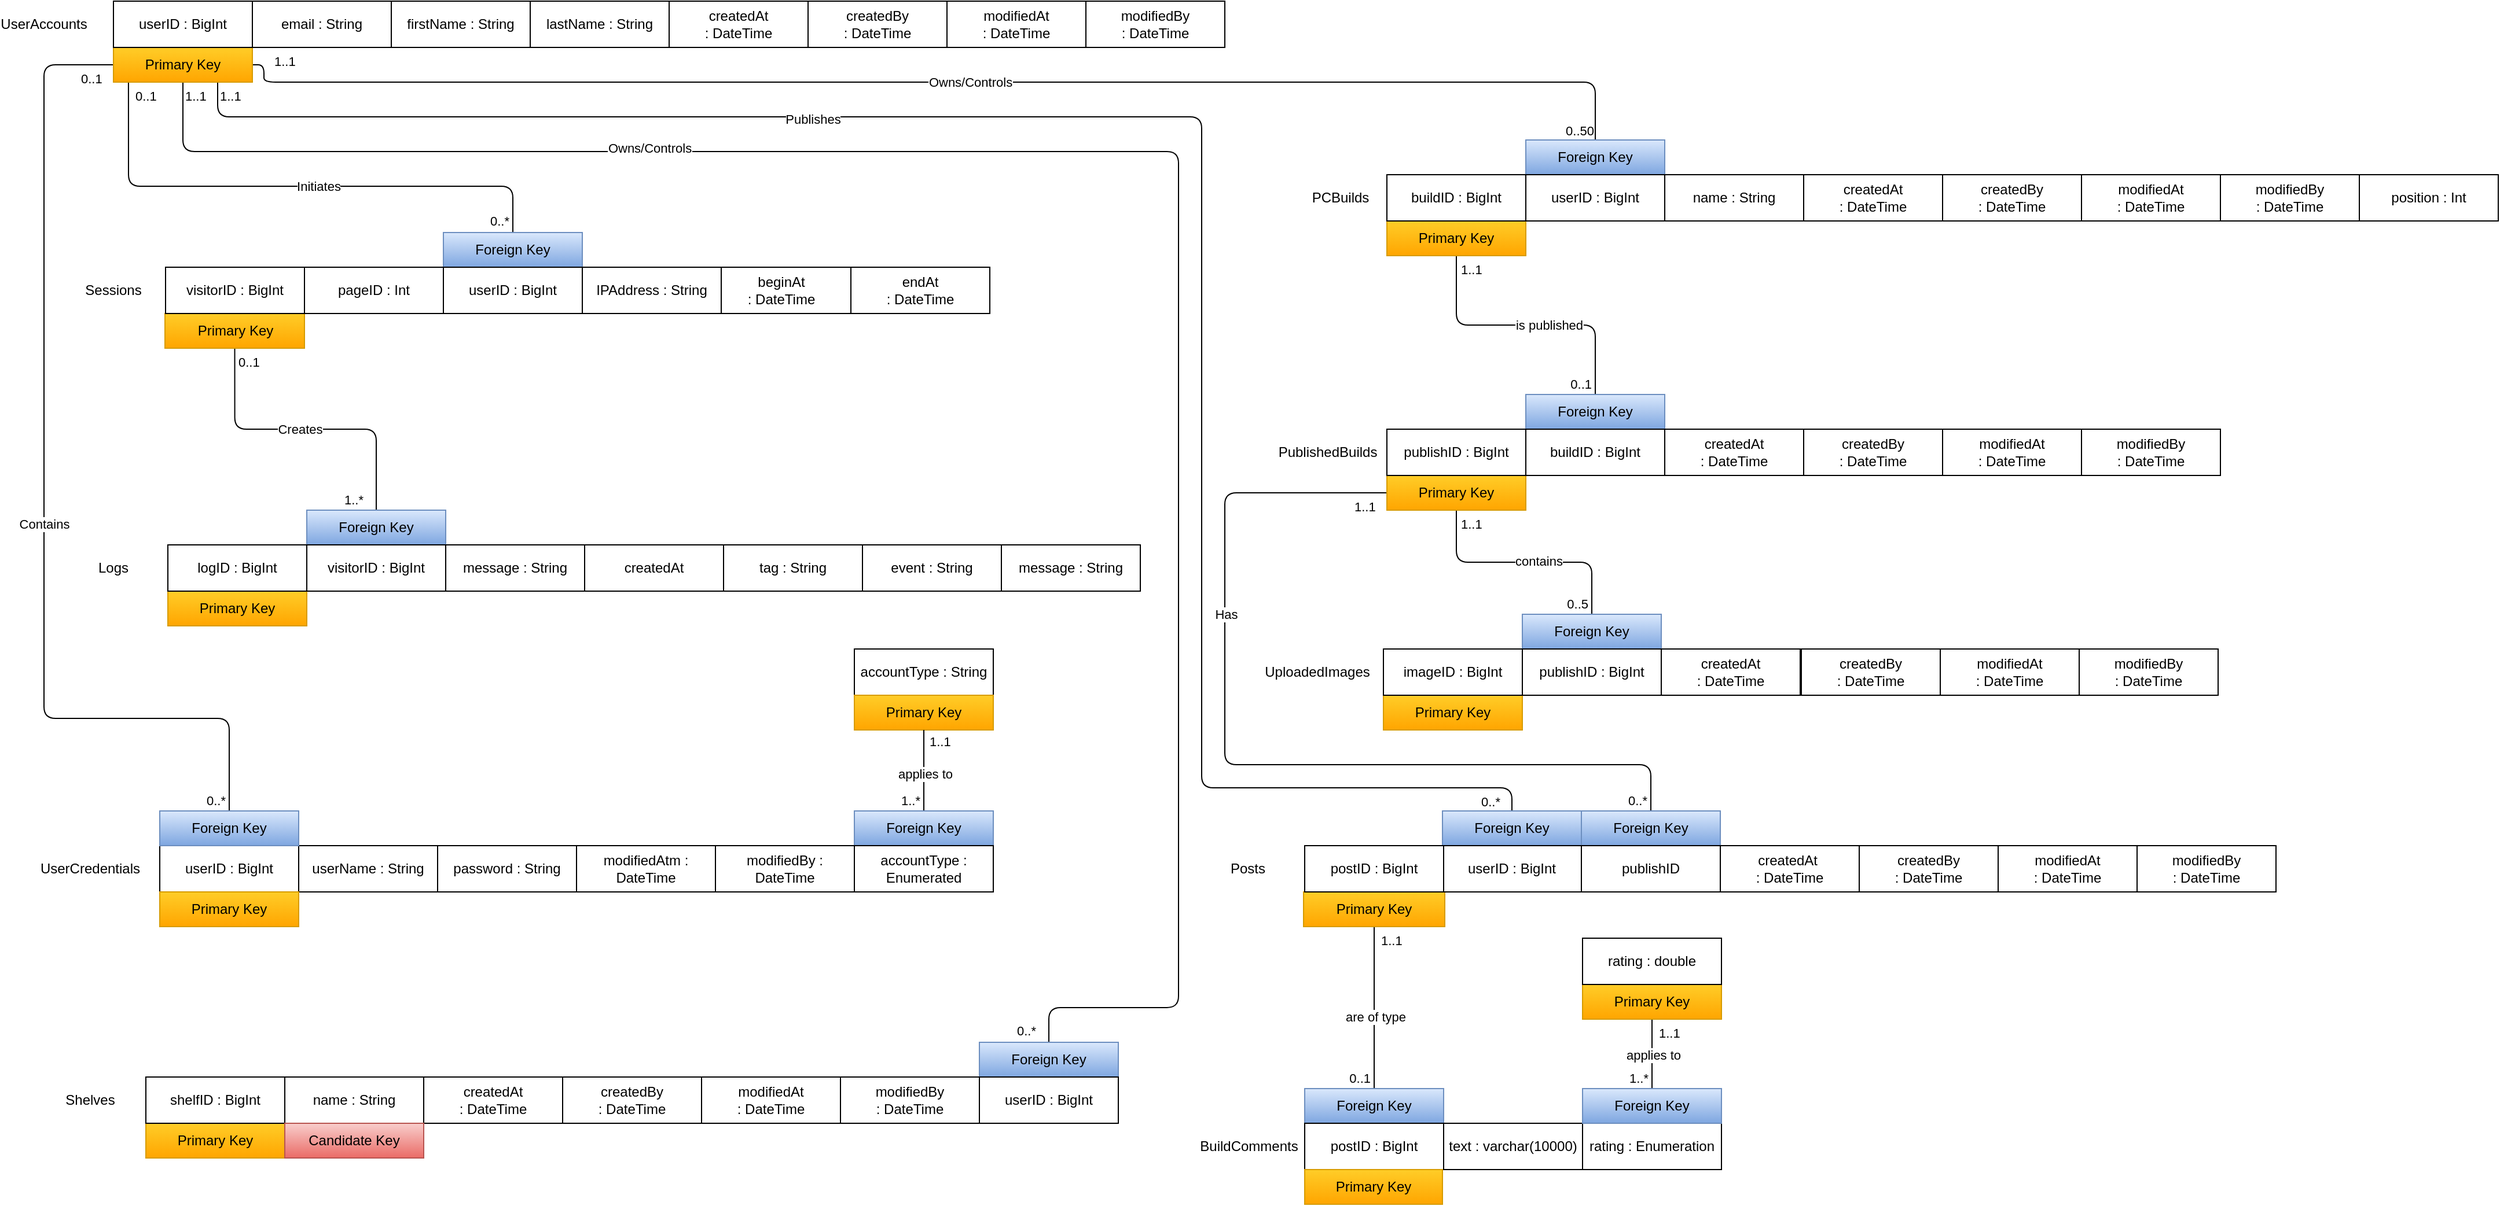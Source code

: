 <mxfile version="13.9.9" type="device"><diagram id="tQbcAPSFG8Sa70v7Fd_i" name="Page-1"><mxGraphModel dx="1426" dy="-120" grid="1" gridSize="10" guides="1" tooltips="1" connect="1" arrows="1" fold="1" page="1" pageScale="1" pageWidth="850" pageHeight="1100" math="0" shadow="0"><root><mxCell id="0"/><mxCell id="1" parent="0"/><mxCell id="lXQ4MzpyIw330JL6luUl-52" value="" style="endArrow=none;html=1;edgeStyle=orthogonalEdgeStyle;exitX=0.108;exitY=1;exitDx=0;exitDy=0;entryX=0.5;entryY=0;entryDx=0;entryDy=0;exitPerimeter=0;" parent="1" source="lXQ4MzpyIw330JL6luUl-28" target="lXQ4MzpyIw330JL6luUl-37" edge="1"><mxGeometry relative="1" as="geometry"><mxPoint x="613" y="1290" as="sourcePoint"/><mxPoint x="773" y="1290" as="targetPoint"/><Array as="points"><mxPoint x="133" y="1260"/><mxPoint x="465" y="1260"/></Array></mxGeometry></mxCell><mxCell id="lXQ4MzpyIw330JL6luUl-53" value="0..1" style="edgeLabel;resizable=0;html=1;align=left;verticalAlign=bottom;" parent="lXQ4MzpyIw330JL6luUl-52" connectable="0" vertex="1"><mxGeometry x="-1" relative="1" as="geometry"><mxPoint x="4.04" y="20" as="offset"/></mxGeometry></mxCell><mxCell id="lXQ4MzpyIw330JL6luUl-54" value="0..*" style="edgeLabel;resizable=0;html=1;align=right;verticalAlign=bottom;" parent="lXQ4MzpyIw330JL6luUl-52" connectable="0" vertex="1"><mxGeometry x="1" relative="1" as="geometry"><mxPoint x="-3" y="-1" as="offset"/></mxGeometry></mxCell><mxCell id="lXQ4MzpyIw330JL6luUl-55" value="Initiates" style="edgeLabel;html=1;align=center;verticalAlign=middle;resizable=0;points=[];" parent="lXQ4MzpyIw330JL6luUl-52" vertex="1" connectable="0"><mxGeometry x="0.242" y="-4" relative="1" as="geometry"><mxPoint x="-33" y="-4" as="offset"/></mxGeometry></mxCell><mxCell id="lXQ4MzpyIw330JL6luUl-56" value="" style="endArrow=none;html=1;edgeStyle=orthogonalEdgeStyle;exitX=0.5;exitY=1;exitDx=0;exitDy=0;entryX=0.5;entryY=0;entryDx=0;entryDy=0;" parent="1" source="lXQ4MzpyIw330JL6luUl-27" target="lXQ4MzpyIw330JL6luUl-35" edge="1"><mxGeometry relative="1" as="geometry"><mxPoint x="293" y="1430" as="sourcePoint"/><mxPoint x="353" y="1590" as="targetPoint"/></mxGeometry></mxCell><mxCell id="lXQ4MzpyIw330JL6luUl-57" value="0..1" style="edgeLabel;resizable=0;html=1;align=left;verticalAlign=bottom;" parent="lXQ4MzpyIw330JL6luUl-56" connectable="0" vertex="1"><mxGeometry x="-1" relative="1" as="geometry"><mxPoint x="1.5" y="20" as="offset"/></mxGeometry></mxCell><mxCell id="lXQ4MzpyIw330JL6luUl-58" value="1..*" style="edgeLabel;resizable=0;html=1;align=right;verticalAlign=bottom;" parent="lXQ4MzpyIw330JL6luUl-56" connectable="0" vertex="1"><mxGeometry x="1" relative="1" as="geometry"><mxPoint x="-10.24" as="offset"/></mxGeometry></mxCell><mxCell id="lXQ4MzpyIw330JL6luUl-59" value="Creates" style="edgeLabel;html=1;align=center;verticalAlign=middle;resizable=0;points=[];" parent="lXQ4MzpyIw330JL6luUl-56" vertex="1" connectable="0"><mxGeometry x="0.111" y="5" relative="1" as="geometry"><mxPoint x="-19.14" y="5" as="offset"/></mxGeometry></mxCell><mxCell id="lXQ4MzpyIw330JL6luUl-72" value="" style="endArrow=none;html=1;edgeStyle=orthogonalEdgeStyle;exitX=1;exitY=0.5;exitDx=0;exitDy=0;entryX=0.5;entryY=0;entryDx=0;entryDy=0;" parent="1" source="lXQ4MzpyIw330JL6luUl-28" target="lXQ4MzpyIw330JL6luUl-34" edge="1"><mxGeometry relative="1" as="geometry"><mxPoint x="743" y="1210" as="sourcePoint"/><mxPoint x="903" y="1210" as="targetPoint"/><Array as="points"><mxPoint x="250" y="1155"/><mxPoint x="250" y="1170"/><mxPoint x="1400" y="1170"/></Array></mxGeometry></mxCell><mxCell id="lXQ4MzpyIw330JL6luUl-73" value="1..1" style="edgeLabel;resizable=0;html=1;align=left;verticalAlign=bottom;" parent="lXQ4MzpyIw330JL6luUl-72" connectable="0" vertex="1"><mxGeometry x="-1" relative="1" as="geometry"><mxPoint x="17" y="5" as="offset"/></mxGeometry></mxCell><mxCell id="lXQ4MzpyIw330JL6luUl-74" value="0..50" style="edgeLabel;resizable=0;html=1;align=right;verticalAlign=bottom;" parent="lXQ4MzpyIw330JL6luUl-72" connectable="0" vertex="1"><mxGeometry x="1" relative="1" as="geometry"><mxPoint x="-1" as="offset"/></mxGeometry></mxCell><mxCell id="lXQ4MzpyIw330JL6luUl-82" value="Owns/Controls" style="edgeLabel;html=1;align=center;verticalAlign=middle;resizable=0;points=[];" parent="lXQ4MzpyIw330JL6luUl-72" vertex="1" connectable="0"><mxGeometry x="-0.095" relative="1" as="geometry"><mxPoint x="80" as="offset"/></mxGeometry></mxCell><mxCell id="lXQ4MzpyIw330JL6luUl-75" value="" style="endArrow=none;html=1;edgeStyle=orthogonalEdgeStyle;exitX=0.5;exitY=1;exitDx=0;exitDy=0;entryX=0.5;entryY=0;entryDx=0;entryDy=0;" parent="1" source="lXQ4MzpyIw330JL6luUl-28" target="lXQ4MzpyIw330JL6luUl-33" edge="1"><mxGeometry relative="1" as="geometry"><mxPoint x="743" y="1210" as="sourcePoint"/><mxPoint x="813" y="1670" as="targetPoint"/><Array as="points"><mxPoint x="180" y="1230"/><mxPoint x="1040" y="1230"/><mxPoint x="1040" y="1970"/><mxPoint x="928" y="1970"/></Array></mxGeometry></mxCell><mxCell id="lXQ4MzpyIw330JL6luUl-76" value="1..1" style="edgeLabel;resizable=0;html=1;align=left;verticalAlign=bottom;" parent="lXQ4MzpyIw330JL6luUl-75" connectable="0" vertex="1"><mxGeometry x="-1" relative="1" as="geometry"><mxPoint y="20" as="offset"/></mxGeometry></mxCell><mxCell id="lXQ4MzpyIw330JL6luUl-77" value="0..*" style="edgeLabel;resizable=0;html=1;align=right;verticalAlign=bottom;container=0;" parent="lXQ4MzpyIw330JL6luUl-75" connectable="0" vertex="1"><mxGeometry x="1" relative="1" as="geometry"><mxPoint x="-10.29" y="-2" as="offset"/></mxGeometry></mxCell><mxCell id="lXQ4MzpyIw330JL6luUl-83" value="Owns/Controls" style="edgeLabel;html=1;align=center;verticalAlign=middle;resizable=0;points=[];" parent="lXQ4MzpyIw330JL6luUl-75" vertex="1" connectable="0"><mxGeometry x="-0.486" y="3" relative="1" as="geometry"><mxPoint as="offset"/></mxGeometry></mxCell><mxCell id="lXQ4MzpyIw330JL6luUl-78" value="" style="endArrow=none;html=1;edgeStyle=orthogonalEdgeStyle;exitX=0.75;exitY=1;exitDx=0;exitDy=0;entryX=0.5;entryY=0;entryDx=0;entryDy=0;" parent="1" source="lXQ4MzpyIw330JL6luUl-28" target="lXQ4MzpyIw330JL6luUl-32" edge="1"><mxGeometry relative="1" as="geometry"><mxPoint x="743" y="1110" as="sourcePoint"/><mxPoint x="803" y="1634.706" as="targetPoint"/><Array as="points"><mxPoint x="210" y="1200"/><mxPoint x="1060" y="1200"/><mxPoint x="1060" y="1780"/><mxPoint x="1328" y="1780"/></Array></mxGeometry></mxCell><mxCell id="lXQ4MzpyIw330JL6luUl-79" value="1..1" style="edgeLabel;resizable=0;html=1;align=left;verticalAlign=bottom;" parent="lXQ4MzpyIw330JL6luUl-78" connectable="0" vertex="1"><mxGeometry x="-1" relative="1" as="geometry"><mxPoint y="20" as="offset"/></mxGeometry></mxCell><mxCell id="lXQ4MzpyIw330JL6luUl-80" value="0..*" style="edgeLabel;resizable=0;html=1;align=right;verticalAlign=bottom;" parent="lXQ4MzpyIw330JL6luUl-78" connectable="0" vertex="1"><mxGeometry x="1" relative="1" as="geometry"><mxPoint x="-9.71" as="offset"/></mxGeometry></mxCell><mxCell id="lXQ4MzpyIw330JL6luUl-84" value="Publishes" style="edgeLabel;html=1;align=center;verticalAlign=middle;resizable=0;points=[];" parent="lXQ4MzpyIw330JL6luUl-78" vertex="1" connectable="0"><mxGeometry x="-0.378" y="-2" relative="1" as="geometry"><mxPoint as="offset"/></mxGeometry></mxCell><mxCell id="TZSGxBA5_xX0DhfSEeVg-14" value="" style="group" parent="1" vertex="1" connectable="0"><mxGeometry x="760" y="1660" width="120" height="70" as="geometry"/></mxCell><mxCell id="TZSGxBA5_xX0DhfSEeVg-8" value="accountType : String" style="rounded=0;whiteSpace=wrap;html=1;container=0;" parent="TZSGxBA5_xX0DhfSEeVg-14" vertex="1"><mxGeometry width="120" height="40" as="geometry"/></mxCell><mxCell id="TZSGxBA5_xX0DhfSEeVg-13" value="Primary Key" style="rounded=0;whiteSpace=wrap;html=1;fontStyle=0;container=0;gradientColor=#ffa500;fillColor=#ffcd28;strokeColor=#d79b00;" parent="TZSGxBA5_xX0DhfSEeVg-14" vertex="1"><mxGeometry y="40" width="120" height="30" as="geometry"/></mxCell><mxCell id="TZSGxBA5_xX0DhfSEeVg-16" value="" style="endArrow=none;html=1;edgeStyle=orthogonalEdgeStyle;exitX=0.5;exitY=1;exitDx=0;exitDy=0;entryX=0.5;entryY=0;entryDx=0;entryDy=0;" parent="1" source="TZSGxBA5_xX0DhfSEeVg-13" target="TZSGxBA5_xX0DhfSEeVg-15" edge="1"><mxGeometry relative="1" as="geometry"><mxPoint x="1453" y="1070" as="sourcePoint"/><mxPoint x="1435" y="1200" as="targetPoint"/></mxGeometry></mxCell><mxCell id="TZSGxBA5_xX0DhfSEeVg-17" value="1..1" style="edgeLabel;resizable=0;html=1;align=left;verticalAlign=bottom;" parent="TZSGxBA5_xX0DhfSEeVg-16" connectable="0" vertex="1"><mxGeometry x="-1" relative="1" as="geometry"><mxPoint x="3" y="18" as="offset"/></mxGeometry></mxCell><mxCell id="TZSGxBA5_xX0DhfSEeVg-18" value="1..*" style="edgeLabel;resizable=0;html=1;align=right;verticalAlign=bottom;container=0;" parent="TZSGxBA5_xX0DhfSEeVg-16" connectable="0" vertex="1"><mxGeometry x="1" relative="1" as="geometry"><mxPoint x="-3" y="-1" as="offset"/></mxGeometry></mxCell><mxCell id="TZSGxBA5_xX0DhfSEeVg-20" value="applies to" style="edgeLabel;html=1;align=center;verticalAlign=middle;resizable=0;points=[];fontSize=11;" parent="TZSGxBA5_xX0DhfSEeVg-16" vertex="1" connectable="0"><mxGeometry x="0.078" y="1" relative="1" as="geometry"><mxPoint as="offset"/></mxGeometry></mxCell><mxCell id="TZSGxBA5_xX0DhfSEeVg-21" value="" style="endArrow=none;html=1;edgeStyle=orthogonalEdgeStyle;entryX=0.5;entryY=0;entryDx=0;entryDy=0;exitX=0.5;exitY=1;exitDx=0;exitDy=0;" parent="1" source="lXQ4MzpyIw330JL6luUl-24" target="lXQ4MzpyIw330JL6luUl-31" edge="1"><mxGeometry relative="1" as="geometry"><mxPoint x="1114" y="1460" as="sourcePoint"/><mxPoint x="1114" y="1610" as="targetPoint"/></mxGeometry></mxCell><mxCell id="TZSGxBA5_xX0DhfSEeVg-22" value="1..1" style="edgeLabel;resizable=0;html=1;align=left;verticalAlign=bottom;" parent="TZSGxBA5_xX0DhfSEeVg-21" connectable="0" vertex="1"><mxGeometry x="-1" relative="1" as="geometry"><mxPoint x="2" y="20" as="offset"/></mxGeometry></mxCell><mxCell id="TZSGxBA5_xX0DhfSEeVg-23" value="0..1" style="edgeLabel;resizable=0;html=1;align=right;verticalAlign=bottom;" parent="TZSGxBA5_xX0DhfSEeVg-21" connectable="0" vertex="1"><mxGeometry x="1" relative="1" as="geometry"><mxPoint x="-3" y="-1" as="offset"/></mxGeometry></mxCell><mxCell id="TZSGxBA5_xX0DhfSEeVg-24" value="is published" style="edgeLabel;html=1;align=center;verticalAlign=middle;resizable=0;points=[];" parent="TZSGxBA5_xX0DhfSEeVg-21" vertex="1" connectable="0"><mxGeometry x="0.242" y="-4" relative="1" as="geometry"><mxPoint x="-9" y="-4" as="offset"/></mxGeometry></mxCell><mxCell id="TZSGxBA5_xX0DhfSEeVg-82" value="" style="endArrow=none;html=1;edgeStyle=orthogonalEdgeStyle;entryX=0.5;entryY=0;entryDx=0;entryDy=0;exitX=0.5;exitY=1;exitDx=0;exitDy=0;" parent="1" source="TZSGxBA5_xX0DhfSEeVg-80" target="TZSGxBA5_xX0DhfSEeVg-79" edge="1"><mxGeometry relative="1" as="geometry"><mxPoint x="2110" y="1650" as="sourcePoint"/><mxPoint x="2110" y="1760" as="targetPoint"/></mxGeometry></mxCell><mxCell id="TZSGxBA5_xX0DhfSEeVg-83" value="1..1" style="edgeLabel;resizable=0;html=1;align=left;verticalAlign=bottom;" parent="TZSGxBA5_xX0DhfSEeVg-82" connectable="0" vertex="1"><mxGeometry x="-1" relative="1" as="geometry"><mxPoint x="4" y="20" as="offset"/></mxGeometry></mxCell><mxCell id="TZSGxBA5_xX0DhfSEeVg-84" value="1..*" style="edgeLabel;resizable=0;html=1;align=right;verticalAlign=bottom;container=0;" parent="TZSGxBA5_xX0DhfSEeVg-82" connectable="0" vertex="1"><mxGeometry x="1" relative="1" as="geometry"><mxPoint x="-3" y="-1" as="offset"/></mxGeometry></mxCell><mxCell id="TZSGxBA5_xX0DhfSEeVg-85" value="applies to" style="edgeLabel;html=1;align=center;verticalAlign=middle;resizable=0;points=[];" parent="TZSGxBA5_xX0DhfSEeVg-82" vertex="1" connectable="0"><mxGeometry x="0.242" y="-4" relative="1" as="geometry"><mxPoint x="5" y="-7" as="offset"/></mxGeometry></mxCell><mxCell id="TZSGxBA5_xX0DhfSEeVg-86" value="" style="group" parent="1" vertex="1" connectable="0"><mxGeometry x="1389" y="1910" width="120" height="70" as="geometry"/></mxCell><mxCell id="TZSGxBA5_xX0DhfSEeVg-80" value="Primary Key" style="rounded=0;whiteSpace=wrap;html=1;fontStyle=0;container=0;gradientColor=#ffa500;fillColor=#ffcd28;strokeColor=#d79b00;" parent="TZSGxBA5_xX0DhfSEeVg-86" vertex="1"><mxGeometry y="40" width="120" height="30" as="geometry"/></mxCell><mxCell id="TZSGxBA5_xX0DhfSEeVg-81" value="rating : double" style="rounded=0;whiteSpace=wrap;html=1;" parent="TZSGxBA5_xX0DhfSEeVg-86" vertex="1"><mxGeometry width="120" height="40" as="geometry"/></mxCell><mxCell id="TZSGxBA5_xX0DhfSEeVg-101" value="" style="group" parent="1" vertex="1" connectable="0"><mxGeometry x="100" y="1300" width="777" height="100" as="geometry"/></mxCell><mxCell id="lXQ4MzpyIw330JL6luUl-27" value="Primary Key" style="rounded=0;whiteSpace=wrap;html=1;fontStyle=0;container=0;gradientColor=#ffa500;fillColor=#ffcd28;strokeColor=#d79b00;" parent="TZSGxBA5_xX0DhfSEeVg-101" vertex="1"><mxGeometry x="64.5" y="70" width="120.5" height="30" as="geometry"/></mxCell><mxCell id="lXQ4MzpyIw330JL6luUl-37" value="Foreign Key" style="rounded=0;whiteSpace=wrap;html=1;fontStyle=0;container=0;gradientColor=#7ea6e0;fillColor=#dae8fc;strokeColor=#6c8ebf;" parent="TZSGxBA5_xX0DhfSEeVg-101" vertex="1"><mxGeometry x="305" width="120" height="30" as="geometry"/></mxCell><mxCell id="NkQqoSuQkbGVvQ7vuiUH-267" value="visitorID : BigInt" style="rounded=0;whiteSpace=wrap;html=1;fontStyle=0;container=0;" parent="TZSGxBA5_xX0DhfSEeVg-101" vertex="1"><mxGeometry x="65" y="30" width="120" height="40" as="geometry"/></mxCell><mxCell id="NkQqoSuQkbGVvQ7vuiUH-268" value="Sessions" style="text;html=1;strokeColor=none;fillColor=none;align=center;verticalAlign=middle;whiteSpace=wrap;rounded=0;fontStyle=0;container=0;" parent="TZSGxBA5_xX0DhfSEeVg-101" vertex="1"><mxGeometry y="43.333" width="40" height="13.333" as="geometry"/></mxCell><mxCell id="NkQqoSuQkbGVvQ7vuiUH-269" value="beginAt &lt;br&gt;: DateTime" style="rounded=0;whiteSpace=wrap;html=1;fontStyle=0;container=0;" parent="TZSGxBA5_xX0DhfSEeVg-101" vertex="1"><mxGeometry x="537" y="30" width="120" height="40" as="geometry"/></mxCell><mxCell id="NkQqoSuQkbGVvQ7vuiUH-270" value="endAt &lt;br&gt;: DateTime" style="rounded=0;whiteSpace=wrap;html=1;fontStyle=0;container=0;" parent="TZSGxBA5_xX0DhfSEeVg-101" vertex="1"><mxGeometry x="657" y="30" width="120" height="40" as="geometry"/></mxCell><mxCell id="NkQqoSuQkbGVvQ7vuiUH-271" value="userID : BigInt" style="rounded=0;whiteSpace=wrap;html=1;fontStyle=0;container=0;" parent="TZSGxBA5_xX0DhfSEeVg-101" vertex="1"><mxGeometry x="305" y="30" width="120" height="40" as="geometry"/></mxCell><mxCell id="eM6WbehiqVvWBPhs19IX-53" value="IPAddress : String" style="rounded=0;whiteSpace=wrap;html=1;fontStyle=0;container=0;" parent="TZSGxBA5_xX0DhfSEeVg-101" vertex="1"><mxGeometry x="425" y="30" width="120" height="40" as="geometry"/></mxCell><mxCell id="lXQ4MzpyIw330JL6luUl-124" value="pageID : Int" style="rounded=0;whiteSpace=wrap;html=1;fontStyle=0;container=0;" parent="TZSGxBA5_xX0DhfSEeVg-101" vertex="1"><mxGeometry x="185" y="30" width="120" height="40" as="geometry"/></mxCell><mxCell id="TZSGxBA5_xX0DhfSEeVg-115" value="" style="endArrow=none;html=1;edgeStyle=orthogonalEdgeStyle;entryX=0.5;entryY=0;entryDx=0;entryDy=0;exitX=0.5;exitY=1;exitDx=0;exitDy=0;" parent="1" source="lXQ4MzpyIw330JL6luUl-21" target="lXQ4MzpyIw330JL6luUl-88" edge="1"><mxGeometry relative="1" as="geometry"><mxPoint x="1560" y="1540" as="sourcePoint"/><mxPoint x="1630.0" y="1630" as="targetPoint"/></mxGeometry></mxCell><mxCell id="TZSGxBA5_xX0DhfSEeVg-116" value="1..1" style="edgeLabel;resizable=0;html=1;align=left;verticalAlign=bottom;" parent="TZSGxBA5_xX0DhfSEeVg-115" connectable="0" vertex="1"><mxGeometry x="-1" relative="1" as="geometry"><mxPoint x="2" y="20" as="offset"/></mxGeometry></mxCell><mxCell id="TZSGxBA5_xX0DhfSEeVg-117" value="0..5" style="edgeLabel;resizable=0;html=1;align=right;verticalAlign=bottom;" parent="TZSGxBA5_xX0DhfSEeVg-115" connectable="0" vertex="1"><mxGeometry x="1" relative="1" as="geometry"><mxPoint x="-3" y="-1" as="offset"/></mxGeometry></mxCell><mxCell id="TZSGxBA5_xX0DhfSEeVg-118" value="contains" style="edgeLabel;html=1;align=center;verticalAlign=middle;resizable=0;points=[];" parent="TZSGxBA5_xX0DhfSEeVg-115" vertex="1" connectable="0"><mxGeometry x="0.242" y="-4" relative="1" as="geometry"><mxPoint x="-13.06" y="-5.41" as="offset"/></mxGeometry></mxCell><mxCell id="TZSGxBA5_xX0DhfSEeVg-119" value="" style="endArrow=none;html=1;edgeStyle=orthogonalEdgeStyle;entryX=0.5;entryY=0;entryDx=0;entryDy=0;exitX=0;exitY=0.5;exitDx=0;exitDy=0;" parent="1" source="lXQ4MzpyIw330JL6luUl-21" target="TZSGxBA5_xX0DhfSEeVg-60" edge="1"><mxGeometry relative="1" as="geometry"><mxPoint x="1190" y="1525" as="sourcePoint"/><mxPoint x="1150.0" y="1730" as="targetPoint"/><Array as="points"><mxPoint x="1080" y="1525"/><mxPoint x="1080" y="1760"/><mxPoint x="1448" y="1760"/></Array></mxGeometry></mxCell><mxCell id="TZSGxBA5_xX0DhfSEeVg-120" value="1..1" style="edgeLabel;resizable=0;html=1;align=left;verticalAlign=bottom;" parent="TZSGxBA5_xX0DhfSEeVg-119" connectable="0" vertex="1"><mxGeometry x="-1" relative="1" as="geometry"><mxPoint x="-30" y="20" as="offset"/></mxGeometry></mxCell><mxCell id="TZSGxBA5_xX0DhfSEeVg-121" value="0..*" style="edgeLabel;resizable=0;html=1;align=right;verticalAlign=bottom;" parent="TZSGxBA5_xX0DhfSEeVg-119" connectable="0" vertex="1"><mxGeometry x="1" relative="1" as="geometry"><mxPoint x="-3" y="-1" as="offset"/></mxGeometry></mxCell><mxCell id="TZSGxBA5_xX0DhfSEeVg-122" value="Has" style="edgeLabel;html=1;align=center;verticalAlign=middle;resizable=0;points=[];" parent="TZSGxBA5_xX0DhfSEeVg-119" vertex="1" connectable="0"><mxGeometry x="0.242" y="-4" relative="1" as="geometry"><mxPoint x="-110" y="-134" as="offset"/></mxGeometry></mxCell><mxCell id="KhAt4OmBwdp2f_lGAPj5-28" value="" style="endArrow=none;html=1;edgeStyle=orthogonalEdgeStyle;exitX=0;exitY=0.5;exitDx=0;exitDy=0;entryX=0.5;entryY=0;entryDx=0;entryDy=0;" edge="1" parent="1" source="lXQ4MzpyIw330JL6luUl-28" target="KhAt4OmBwdp2f_lGAPj5-20"><mxGeometry relative="1" as="geometry"><mxPoint x="122.96" y="1180" as="sourcePoint"/><mxPoint x="505" y="1310" as="targetPoint"/><Array as="points"><mxPoint x="60" y="1155"/><mxPoint x="60" y="1720"/><mxPoint x="220" y="1720"/></Array></mxGeometry></mxCell><mxCell id="KhAt4OmBwdp2f_lGAPj5-29" value="0..1" style="edgeLabel;resizable=0;html=1;align=left;verticalAlign=bottom;" connectable="0" vertex="1" parent="KhAt4OmBwdp2f_lGAPj5-28"><mxGeometry x="-1" relative="1" as="geometry"><mxPoint x="-30" y="20" as="offset"/></mxGeometry></mxCell><mxCell id="KhAt4OmBwdp2f_lGAPj5-30" value="0..*" style="edgeLabel;resizable=0;html=1;align=right;verticalAlign=bottom;container=0;" connectable="0" vertex="1" parent="KhAt4OmBwdp2f_lGAPj5-28"><mxGeometry x="1" relative="1" as="geometry"><mxPoint x="-3" y="-1" as="offset"/></mxGeometry></mxCell><mxCell id="KhAt4OmBwdp2f_lGAPj5-31" value="Contains" style="edgeLabel;html=1;align=center;verticalAlign=middle;resizable=0;points=[];" vertex="1" connectable="0" parent="KhAt4OmBwdp2f_lGAPj5-28"><mxGeometry x="0.242" y="-4" relative="1" as="geometry"><mxPoint x="4" y="-80" as="offset"/></mxGeometry></mxCell><mxCell id="KhAt4OmBwdp2f_lGAPj5-33" value="" style="group" vertex="1" connectable="0" parent="1"><mxGeometry x="50" y="1800" width="830" height="100" as="geometry"/></mxCell><mxCell id="KhAt4OmBwdp2f_lGAPj5-32" value="UserCredentials" style="text;html=1;strokeColor=none;fillColor=none;align=center;verticalAlign=middle;whiteSpace=wrap;rounded=0;container=0;" vertex="1" parent="KhAt4OmBwdp2f_lGAPj5-33"><mxGeometry y="40" width="100" height="20" as="geometry"/></mxCell><mxCell id="TZSGxBA5_xX0DhfSEeVg-15" value="Foreign Key" style="rounded=0;whiteSpace=wrap;html=1;fontStyle=0;container=0;gradientColor=#7ea6e0;fillColor=#dae8fc;strokeColor=#6c8ebf;" parent="KhAt4OmBwdp2f_lGAPj5-33" vertex="1"><mxGeometry x="710" width="120" height="30" as="geometry"/></mxCell><mxCell id="NkQqoSuQkbGVvQ7vuiUH-241" value="userName : String" style="rounded=0;whiteSpace=wrap;html=1;container=0;" parent="KhAt4OmBwdp2f_lGAPj5-33" vertex="1"><mxGeometry x="230" y="30" width="120" height="40" as="geometry"/></mxCell><mxCell id="NkQqoSuQkbGVvQ7vuiUH-243" value="password : String" style="rounded=0;whiteSpace=wrap;html=1;container=0;" parent="KhAt4OmBwdp2f_lGAPj5-33" vertex="1"><mxGeometry x="350" y="30" width="120" height="40" as="geometry"/></mxCell><mxCell id="KhAt4OmBwdp2f_lGAPj5-18" value="modifiedAtm : DateTime" style="rounded=0;whiteSpace=wrap;html=1;container=0;" vertex="1" parent="KhAt4OmBwdp2f_lGAPj5-33"><mxGeometry x="470" y="30" width="120" height="40" as="geometry"/></mxCell><mxCell id="KhAt4OmBwdp2f_lGAPj5-19" value="userID : BigInt" style="rounded=0;whiteSpace=wrap;html=1;container=0;" vertex="1" parent="KhAt4OmBwdp2f_lGAPj5-33"><mxGeometry x="110" y="30" width="120" height="40" as="geometry"/></mxCell><mxCell id="KhAt4OmBwdp2f_lGAPj5-20" value="Foreign Key" style="rounded=0;whiteSpace=wrap;html=1;fontStyle=0;container=0;gradientColor=#7ea6e0;fillColor=#dae8fc;strokeColor=#6c8ebf;" vertex="1" parent="KhAt4OmBwdp2f_lGAPj5-33"><mxGeometry x="110" width="120" height="30" as="geometry"/></mxCell><mxCell id="KhAt4OmBwdp2f_lGAPj5-21" value="Primary Key" style="rounded=0;whiteSpace=wrap;html=1;fontStyle=0;container=0;gradientColor=#ffa500;fillColor=#ffcd28;strokeColor=#d79b00;" vertex="1" parent="KhAt4OmBwdp2f_lGAPj5-33"><mxGeometry x="110" y="70" width="120" height="30" as="geometry"/></mxCell><mxCell id="KhAt4OmBwdp2f_lGAPj5-25" value="modifiedBy : DateTime" style="rounded=0;whiteSpace=wrap;html=1;container=0;" vertex="1" parent="KhAt4OmBwdp2f_lGAPj5-33"><mxGeometry x="590" y="30" width="120" height="40" as="geometry"/></mxCell><mxCell id="KhAt4OmBwdp2f_lGAPj5-26" value="accountType : Enumerated" style="rounded=0;whiteSpace=wrap;html=1;container=0;" vertex="1" parent="KhAt4OmBwdp2f_lGAPj5-33"><mxGeometry x="710" y="30" width="120" height="40" as="geometry"/></mxCell><mxCell id="KhAt4OmBwdp2f_lGAPj5-35" value="" style="group" vertex="1" connectable="0" parent="1"><mxGeometry x="100" y="1540" width="907" height="100" as="geometry"/></mxCell><mxCell id="lXQ4MzpyIw330JL6luUl-26" value="Primary Key" style="rounded=0;whiteSpace=wrap;html=1;fontStyle=0;container=0;gradientColor=#ffa500;fillColor=#ffcd28;strokeColor=#d79b00;" parent="KhAt4OmBwdp2f_lGAPj5-35" vertex="1"><mxGeometry x="67" y="70" width="120" height="30" as="geometry"/></mxCell><mxCell id="lXQ4MzpyIw330JL6luUl-35" value="Foreign Key" style="rounded=0;whiteSpace=wrap;html=1;fontStyle=0;container=0;gradientColor=#7ea6e0;fillColor=#dae8fc;strokeColor=#6c8ebf;" parent="KhAt4OmBwdp2f_lGAPj5-35" vertex="1"><mxGeometry x="187" width="120" height="30" as="geometry"/></mxCell><mxCell id="NkQqoSuQkbGVvQ7vuiUH-247" value="visitorID : BigInt" style="rounded=0;whiteSpace=wrap;html=1;" parent="KhAt4OmBwdp2f_lGAPj5-35" vertex="1"><mxGeometry x="187" y="30" width="120" height="40" as="geometry"/></mxCell><mxCell id="NkQqoSuQkbGVvQ7vuiUH-248" value="Logs" style="text;html=1;strokeColor=none;fillColor=none;align=center;verticalAlign=middle;whiteSpace=wrap;rounded=0;" parent="KhAt4OmBwdp2f_lGAPj5-35" vertex="1"><mxGeometry y="43.333" width="40" height="13.333" as="geometry"/></mxCell><mxCell id="NkQqoSuQkbGVvQ7vuiUH-249" value="createdAt" style="rounded=0;whiteSpace=wrap;html=1;" parent="KhAt4OmBwdp2f_lGAPj5-35" vertex="1"><mxGeometry x="427" y="30" width="120" height="40" as="geometry"/></mxCell><mxCell id="NkQqoSuQkbGVvQ7vuiUH-250" value="event : String" style="rounded=0;whiteSpace=wrap;html=1;" parent="KhAt4OmBwdp2f_lGAPj5-35" vertex="1"><mxGeometry x="667" y="30" width="120" height="40" as="geometry"/></mxCell><mxCell id="NkQqoSuQkbGVvQ7vuiUH-251" value="tag : String" style="rounded=0;whiteSpace=wrap;html=1;" parent="KhAt4OmBwdp2f_lGAPj5-35" vertex="1"><mxGeometry x="547" y="30" width="120" height="40" as="geometry"/></mxCell><mxCell id="NkQqoSuQkbGVvQ7vuiUH-253" value="message : String" style="rounded=0;whiteSpace=wrap;html=1;" parent="KhAt4OmBwdp2f_lGAPj5-35" vertex="1"><mxGeometry x="787" y="30" width="120" height="40" as="geometry"/></mxCell><mxCell id="lXQ4MzpyIw330JL6luUl-111" value="logID : BigInt" style="rounded=0;whiteSpace=wrap;html=1;" parent="KhAt4OmBwdp2f_lGAPj5-35" vertex="1"><mxGeometry x="67" y="30" width="120" height="40" as="geometry"/></mxCell><mxCell id="KhAt4OmBwdp2f_lGAPj5-34" value="message : String" style="rounded=0;whiteSpace=wrap;html=1;" vertex="1" parent="KhAt4OmBwdp2f_lGAPj5-35"><mxGeometry x="307" y="30" width="120" height="40" as="geometry"/></mxCell><mxCell id="KhAt4OmBwdp2f_lGAPj5-55" value="" style="endArrow=none;html=1;edgeStyle=orthogonalEdgeStyle;exitX=0.5;exitY=1;exitDx=0;exitDy=0;" edge="1" parent="1" source="lXQ4MzpyIw330JL6luUl-22" target="KhAt4OmBwdp2f_lGAPj5-38"><mxGeometry relative="1" as="geometry"><mxPoint x="1830" y="1920" as="sourcePoint"/><mxPoint x="1830" y="2030" as="targetPoint"/></mxGeometry></mxCell><mxCell id="KhAt4OmBwdp2f_lGAPj5-56" value="1..1" style="edgeLabel;resizable=0;html=1;align=left;verticalAlign=bottom;" connectable="0" vertex="1" parent="KhAt4OmBwdp2f_lGAPj5-55"><mxGeometry x="-1" relative="1" as="geometry"><mxPoint x="4" y="20" as="offset"/></mxGeometry></mxCell><mxCell id="KhAt4OmBwdp2f_lGAPj5-57" value="0..1" style="edgeLabel;resizable=0;html=1;align=right;verticalAlign=bottom;container=0;" connectable="0" vertex="1" parent="KhAt4OmBwdp2f_lGAPj5-55"><mxGeometry x="1" relative="1" as="geometry"><mxPoint x="-3" y="-1" as="offset"/></mxGeometry></mxCell><mxCell id="KhAt4OmBwdp2f_lGAPj5-58" value="are of type" style="edgeLabel;html=1;align=center;verticalAlign=middle;resizable=0;points=[];" vertex="1" connectable="0" parent="KhAt4OmBwdp2f_lGAPj5-55"><mxGeometry x="0.242" y="-4" relative="1" as="geometry"><mxPoint x="5" y="-9" as="offset"/></mxGeometry></mxCell><mxCell id="KhAt4OmBwdp2f_lGAPj5-59" value="" style="group" vertex="1" connectable="0" parent="1"><mxGeometry x="1080" y="1800" width="908" height="100" as="geometry"/></mxCell><mxCell id="lXQ4MzpyIw330JL6luUl-22" value="Primary Key" style="rounded=0;whiteSpace=wrap;html=1;fontStyle=0;container=0;gradientColor=#ffa500;fillColor=#ffcd28;strokeColor=#d79b00;" parent="KhAt4OmBwdp2f_lGAPj5-59" vertex="1"><mxGeometry x="68" y="70" width="122" height="30" as="geometry"/></mxCell><mxCell id="lXQ4MzpyIw330JL6luUl-32" value="Foreign Key" style="rounded=0;whiteSpace=wrap;html=1;fontStyle=0;container=0;gradientColor=#7ea6e0;fillColor=#dae8fc;strokeColor=#6c8ebf;" parent="KhAt4OmBwdp2f_lGAPj5-59" vertex="1"><mxGeometry x="188" width="120" height="30" as="geometry"/></mxCell><mxCell id="lXQ4MzpyIw330JL6luUl-10" value="userID : BigInt" style="rounded=0;whiteSpace=wrap;html=1;" parent="KhAt4OmBwdp2f_lGAPj5-59" vertex="1"><mxGeometry x="188" y="30" width="120" height="40" as="geometry"/></mxCell><mxCell id="lXQ4MzpyIw330JL6luUl-11" value="Posts" style="text;html=1;strokeColor=none;fillColor=none;align=center;verticalAlign=middle;whiteSpace=wrap;rounded=0;" parent="KhAt4OmBwdp2f_lGAPj5-59" vertex="1"><mxGeometry y="43.333" width="40" height="13.333" as="geometry"/></mxCell><mxCell id="TZSGxBA5_xX0DhfSEeVg-60" value="Foreign Key" style="rounded=0;whiteSpace=wrap;html=1;fontStyle=0;container=0;gradientColor=#7ea6e0;fillColor=#dae8fc;strokeColor=#6c8ebf;" parent="KhAt4OmBwdp2f_lGAPj5-59" vertex="1"><mxGeometry x="308" width="120" height="30" as="geometry"/></mxCell><mxCell id="TZSGxBA5_xX0DhfSEeVg-75" value="createdAt&amp;nbsp;&lt;br&gt;: DateTime" style="rounded=0;whiteSpace=wrap;html=1;" parent="KhAt4OmBwdp2f_lGAPj5-59" vertex="1"><mxGeometry x="428" y="30" width="120" height="40" as="geometry"/></mxCell><mxCell id="TZSGxBA5_xX0DhfSEeVg-76" value="modifiedBy&lt;br&gt;: DateTime" style="rounded=0;whiteSpace=wrap;html=1;" parent="KhAt4OmBwdp2f_lGAPj5-59" vertex="1"><mxGeometry x="788" y="30" width="120" height="40" as="geometry"/></mxCell><mxCell id="TZSGxBA5_xX0DhfSEeVg-77" value="modifiedAt&lt;br&gt;: DateTime" style="rounded=0;whiteSpace=wrap;html=1;" parent="KhAt4OmBwdp2f_lGAPj5-59" vertex="1"><mxGeometry x="668" y="30" width="120" height="40" as="geometry"/></mxCell><mxCell id="TZSGxBA5_xX0DhfSEeVg-78" value="createdBy&lt;br&gt;: DateTime" style="rounded=0;whiteSpace=wrap;html=1;" parent="KhAt4OmBwdp2f_lGAPj5-59" vertex="1"><mxGeometry x="548" y="30" width="120" height="40" as="geometry"/></mxCell><mxCell id="lXQ4MzpyIw330JL6luUl-13" value="publishID" style="rounded=0;whiteSpace=wrap;html=1;" parent="KhAt4OmBwdp2f_lGAPj5-59" vertex="1"><mxGeometry x="308" y="30" width="120" height="40" as="geometry"/></mxCell><mxCell id="KhAt4OmBwdp2f_lGAPj5-53" value="postID : BigInt" style="rounded=0;whiteSpace=wrap;html=1;" vertex="1" parent="KhAt4OmBwdp2f_lGAPj5-59"><mxGeometry x="69" y="30" width="120" height="40" as="geometry"/></mxCell><mxCell id="KhAt4OmBwdp2f_lGAPj5-60" value="" style="group" vertex="1" connectable="0" parent="1"><mxGeometry x="1081" y="2040" width="428" height="100" as="geometry"/></mxCell><mxCell id="lXQ4MzpyIw330JL6luUl-14" value="rating : Enumeration" style="rounded=0;whiteSpace=wrap;html=1;container=0;" parent="KhAt4OmBwdp2f_lGAPj5-60" vertex="1"><mxGeometry x="308" y="30" width="120" height="40" as="geometry"/></mxCell><mxCell id="TZSGxBA5_xX0DhfSEeVg-74" value="text : varchar(10000)" style="rounded=0;whiteSpace=wrap;html=1;container=0;" parent="KhAt4OmBwdp2f_lGAPj5-60" vertex="1"><mxGeometry x="188" y="30" width="120" height="40" as="geometry"/></mxCell><mxCell id="TZSGxBA5_xX0DhfSEeVg-79" value="Foreign Key" style="rounded=0;whiteSpace=wrap;html=1;fontStyle=0;container=0;gradientColor=#7ea6e0;fillColor=#dae8fc;strokeColor=#6c8ebf;" parent="KhAt4OmBwdp2f_lGAPj5-60" vertex="1"><mxGeometry x="308" width="120" height="30" as="geometry"/></mxCell><mxCell id="KhAt4OmBwdp2f_lGAPj5-38" value="Foreign Key" style="rounded=0;whiteSpace=wrap;html=1;fontStyle=0;container=0;gradientColor=#7ea6e0;fillColor=#dae8fc;strokeColor=#6c8ebf;" vertex="1" parent="KhAt4OmBwdp2f_lGAPj5-60"><mxGeometry x="68" width="120" height="30" as="geometry"/></mxCell><mxCell id="KhAt4OmBwdp2f_lGAPj5-39" value="postID : BigInt" style="rounded=0;whiteSpace=wrap;html=1;container=0;" vertex="1" parent="KhAt4OmBwdp2f_lGAPj5-60"><mxGeometry x="68" y="30" width="120" height="40" as="geometry"/></mxCell><mxCell id="KhAt4OmBwdp2f_lGAPj5-40" value="BuildComments" style="text;html=1;strokeColor=none;fillColor=none;align=center;verticalAlign=middle;whiteSpace=wrap;rounded=0;container=0;" vertex="1" parent="KhAt4OmBwdp2f_lGAPj5-60"><mxGeometry y="43.333" width="40" height="13.333" as="geometry"/></mxCell><mxCell id="KhAt4OmBwdp2f_lGAPj5-37" value="Primary Key" style="rounded=0;whiteSpace=wrap;html=1;fontStyle=0;container=0;gradientColor=#ffa500;fillColor=#ffcd28;strokeColor=#d79b00;" vertex="1" parent="KhAt4OmBwdp2f_lGAPj5-60"><mxGeometry x="68" y="70" width="119" height="30" as="geometry"/></mxCell><mxCell id="KhAt4OmBwdp2f_lGAPj5-61" value="" style="group" vertex="1" connectable="0" parent="1"><mxGeometry x="80" y="2000" width="908" height="100" as="geometry"/></mxCell><mxCell id="lXQ4MzpyIw330JL6luUl-23" value="Primary Key" style="rounded=0;whiteSpace=wrap;html=1;fontStyle=0;container=0;gradientColor=#ffa500;fillColor=#ffcd28;strokeColor=#d79b00;" parent="KhAt4OmBwdp2f_lGAPj5-61" vertex="1"><mxGeometry x="68" y="70" width="120" height="30" as="geometry"/></mxCell><mxCell id="lXQ4MzpyIw330JL6luUl-33" value="Foreign Key" style="rounded=0;whiteSpace=wrap;html=1;fontStyle=0;container=0;gradientColor=#7ea6e0;fillColor=#dae8fc;strokeColor=#6c8ebf;" parent="KhAt4OmBwdp2f_lGAPj5-61" vertex="1"><mxGeometry x="788" width="120" height="30" as="geometry"/></mxCell><mxCell id="lXQ4MzpyIw330JL6luUl-4" value="userID : BigInt" style="rounded=0;whiteSpace=wrap;html=1;container=0;" parent="KhAt4OmBwdp2f_lGAPj5-61" vertex="1"><mxGeometry x="788" y="30" width="120" height="40" as="geometry"/></mxCell><mxCell id="lXQ4MzpyIw330JL6luUl-5" value="Shelves" style="text;html=1;strokeColor=none;fillColor=none;align=center;verticalAlign=middle;whiteSpace=wrap;rounded=0;container=0;" parent="KhAt4OmBwdp2f_lGAPj5-61" vertex="1"><mxGeometry y="43.333" width="40" height="13.333" as="geometry"/></mxCell><mxCell id="lXQ4MzpyIw330JL6luUl-6" value="shelfID : BigInt" style="rounded=0;whiteSpace=wrap;html=1;container=0;" parent="KhAt4OmBwdp2f_lGAPj5-61" vertex="1"><mxGeometry x="68" y="30" width="120" height="40" as="geometry"/></mxCell><mxCell id="lXQ4MzpyIw330JL6luUl-7" value="name : String" style="rounded=0;whiteSpace=wrap;html=1;container=0;" parent="KhAt4OmBwdp2f_lGAPj5-61" vertex="1"><mxGeometry x="188" y="30" width="120" height="40" as="geometry"/></mxCell><mxCell id="lXQ4MzpyIw330JL6luUl-8" value="createdAt&lt;br&gt;: DateTime" style="rounded=0;whiteSpace=wrap;html=1;container=0;" parent="KhAt4OmBwdp2f_lGAPj5-61" vertex="1"><mxGeometry x="308" y="30" width="120" height="40" as="geometry"/></mxCell><mxCell id="TZSGxBA5_xX0DhfSEeVg-110" value="createdBy&lt;br&gt;: DateTime" style="rounded=0;whiteSpace=wrap;html=1;container=0;" parent="KhAt4OmBwdp2f_lGAPj5-61" vertex="1"><mxGeometry x="428" y="30" width="120" height="40" as="geometry"/></mxCell><mxCell id="TZSGxBA5_xX0DhfSEeVg-111" value="modifiedAt&lt;br&gt;: DateTime" style="rounded=0;whiteSpace=wrap;html=1;container=0;" parent="KhAt4OmBwdp2f_lGAPj5-61" vertex="1"><mxGeometry x="548" y="30" width="120" height="40" as="geometry"/></mxCell><mxCell id="TZSGxBA5_xX0DhfSEeVg-112" value="modifiedBy&lt;br&gt;: DateTime" style="rounded=0;whiteSpace=wrap;html=1;container=0;" parent="KhAt4OmBwdp2f_lGAPj5-61" vertex="1"><mxGeometry x="668" y="30" width="120" height="40" as="geometry"/></mxCell><mxCell id="TZSGxBA5_xX0DhfSEeVg-126" value="Candidate Key" style="rounded=0;whiteSpace=wrap;html=1;fontStyle=0;container=0;gradientColor=#ea6b66;fillColor=#f8cecc;strokeColor=#b85450;" parent="KhAt4OmBwdp2f_lGAPj5-61" vertex="1"><mxGeometry x="188" y="70" width="120" height="30" as="geometry"/></mxCell><mxCell id="KhAt4OmBwdp2f_lGAPj5-62" value="" style="group" vertex="1" connectable="0" parent="1"><mxGeometry x="40" y="1100" width="1040" height="70" as="geometry"/></mxCell><mxCell id="lXQ4MzpyIw330JL6luUl-28" value="Primary Key" style="rounded=0;whiteSpace=wrap;html=1;fontStyle=0;container=0;gradientColor=#ffa500;fillColor=#ffcd28;strokeColor=#d79b00;" parent="KhAt4OmBwdp2f_lGAPj5-62" vertex="1"><mxGeometry x="80" y="40" width="120" height="30" as="geometry"/></mxCell><mxCell id="NkQqoSuQkbGVvQ7vuiUH-263" value="createdAt &lt;br&gt;: DateTime" style="rounded=0;whiteSpace=wrap;html=1;container=0;" parent="KhAt4OmBwdp2f_lGAPj5-62" vertex="1"><mxGeometry x="560" width="120" height="40" as="geometry"/></mxCell><mxCell id="NkQqoSuQkbGVvQ7vuiUH-260" value="firstName : String" style="rounded=0;whiteSpace=wrap;html=1;container=0;" parent="KhAt4OmBwdp2f_lGAPj5-62" vertex="1"><mxGeometry x="320" width="120" height="40" as="geometry"/></mxCell><mxCell id="NkQqoSuQkbGVvQ7vuiUH-261" value="lastName : String" style="rounded=0;whiteSpace=wrap;html=1;container=0;" parent="KhAt4OmBwdp2f_lGAPj5-62" vertex="1"><mxGeometry x="440" width="120" height="40" as="geometry"/></mxCell><mxCell id="NkQqoSuQkbGVvQ7vuiUH-242" value="email : String" style="rounded=0;whiteSpace=wrap;html=1;container=0;" parent="KhAt4OmBwdp2f_lGAPj5-62" vertex="1"><mxGeometry x="200" width="120" height="40" as="geometry"/></mxCell><mxCell id="NkQqoSuQkbGVvQ7vuiUH-246" value="UserAccounts" style="text;html=1;strokeColor=none;fillColor=none;align=center;verticalAlign=middle;whiteSpace=wrap;rounded=0;container=0;" parent="KhAt4OmBwdp2f_lGAPj5-62" vertex="1"><mxGeometry y="13.333" width="40" height="13.333" as="geometry"/></mxCell><mxCell id="lXQ4MzpyIw330JL6luUl-85" value="userID : BigInt" style="rounded=0;whiteSpace=wrap;html=1;container=0;" parent="KhAt4OmBwdp2f_lGAPj5-62" vertex="1"><mxGeometry x="80" width="120" height="40" as="geometry"/></mxCell><mxCell id="KhAt4OmBwdp2f_lGAPj5-22" value="createdBy &lt;br&gt;: DateTime" style="rounded=0;whiteSpace=wrap;html=1;container=0;" vertex="1" parent="KhAt4OmBwdp2f_lGAPj5-62"><mxGeometry x="680" width="120" height="40" as="geometry"/></mxCell><mxCell id="KhAt4OmBwdp2f_lGAPj5-23" value="modifiedAt &lt;br&gt;: DateTime" style="rounded=0;whiteSpace=wrap;html=1;container=0;" vertex="1" parent="KhAt4OmBwdp2f_lGAPj5-62"><mxGeometry x="800" width="120" height="40" as="geometry"/></mxCell><mxCell id="KhAt4OmBwdp2f_lGAPj5-24" value="modifiedBy &lt;br&gt;: DateTime" style="rounded=0;whiteSpace=wrap;html=1;container=0;" vertex="1" parent="KhAt4OmBwdp2f_lGAPj5-62"><mxGeometry x="920" width="120" height="40" as="geometry"/></mxCell><mxCell id="KhAt4OmBwdp2f_lGAPj5-63" value="" style="group" vertex="1" connectable="0" parent="1"><mxGeometry x="1140" y="1630" width="798" height="100" as="geometry"/></mxCell><mxCell id="lXQ4MzpyIw330JL6luUl-87" value="Primary Key" style="rounded=0;whiteSpace=wrap;html=1;fontStyle=0;container=0;gradientColor=#ffa500;fillColor=#ffcd28;strokeColor=#d79b00;" parent="KhAt4OmBwdp2f_lGAPj5-63" vertex="1"><mxGeometry x="77" y="70" width="120" height="30" as="geometry"/></mxCell><mxCell id="lXQ4MzpyIw330JL6luUl-88" value="Foreign Key" style="rounded=0;whiteSpace=wrap;html=1;fontStyle=0;container=0;gradientColor=#7ea6e0;fillColor=#dae8fc;strokeColor=#6c8ebf;" parent="KhAt4OmBwdp2f_lGAPj5-63" vertex="1"><mxGeometry x="197" width="120" height="30" as="geometry"/></mxCell><mxCell id="lXQ4MzpyIw330JL6luUl-89" value="publishID : BigInt" style="rounded=0;whiteSpace=wrap;html=1;" parent="KhAt4OmBwdp2f_lGAPj5-63" vertex="1"><mxGeometry x="197" y="30" width="120" height="40" as="geometry"/></mxCell><mxCell id="lXQ4MzpyIw330JL6luUl-90" value="UploadedImages" style="text;html=1;strokeColor=none;fillColor=none;align=center;verticalAlign=middle;whiteSpace=wrap;rounded=0;" parent="KhAt4OmBwdp2f_lGAPj5-63" vertex="1"><mxGeometry y="43.333" width="40" height="13.333" as="geometry"/></mxCell><mxCell id="lXQ4MzpyIw330JL6luUl-91" value="imageID : BigInt" style="rounded=0;whiteSpace=wrap;html=1;" parent="KhAt4OmBwdp2f_lGAPj5-63" vertex="1"><mxGeometry x="77" y="30" width="120" height="40" as="geometry"/></mxCell><mxCell id="lXQ4MzpyIw330JL6luUl-92" value="createdAt&lt;br&gt;: DateTime" style="rounded=0;whiteSpace=wrap;html=1;" parent="KhAt4OmBwdp2f_lGAPj5-63" vertex="1"><mxGeometry x="317" y="30" width="120" height="40" as="geometry"/></mxCell><mxCell id="TZSGxBA5_xX0DhfSEeVg-95" value="createdBy&lt;br&gt;: DateTime" style="rounded=0;whiteSpace=wrap;html=1;" parent="KhAt4OmBwdp2f_lGAPj5-63" vertex="1"><mxGeometry x="438" y="30" width="120" height="40" as="geometry"/></mxCell><mxCell id="TZSGxBA5_xX0DhfSEeVg-96" value="modifiedAt&lt;br&gt;: DateTime" style="rounded=0;whiteSpace=wrap;html=1;" parent="KhAt4OmBwdp2f_lGAPj5-63" vertex="1"><mxGeometry x="558" y="30" width="120" height="40" as="geometry"/></mxCell><mxCell id="TZSGxBA5_xX0DhfSEeVg-97" value="modifiedBy&lt;br&gt;: DateTime" style="rounded=0;whiteSpace=wrap;html=1;" parent="KhAt4OmBwdp2f_lGAPj5-63" vertex="1"><mxGeometry x="678" y="30" width="120" height="40" as="geometry"/></mxCell><mxCell id="KhAt4OmBwdp2f_lGAPj5-64" value="" style="group" vertex="1" connectable="0" parent="1"><mxGeometry x="1149" y="1440" width="791" height="100" as="geometry"/></mxCell><mxCell id="lXQ4MzpyIw330JL6luUl-21" value="Primary Key" style="rounded=0;whiteSpace=wrap;html=1;fontStyle=0;container=0;gradientColor=#ffa500;fillColor=#ffcd28;strokeColor=#d79b00;" parent="KhAt4OmBwdp2f_lGAPj5-64" vertex="1"><mxGeometry x="71" y="70" width="120" height="30" as="geometry"/></mxCell><mxCell id="lXQ4MzpyIw330JL6luUl-31" value="Foreign Key" style="rounded=0;whiteSpace=wrap;html=1;fontStyle=0;container=0;gradientColor=#7ea6e0;fillColor=#dae8fc;strokeColor=#6c8ebf;" parent="KhAt4OmBwdp2f_lGAPj5-64" vertex="1"><mxGeometry x="191" width="120" height="30" as="geometry"/></mxCell><mxCell id="NkQqoSuQkbGVvQ7vuiUH-292" value="publishID : BigInt" style="rounded=0;whiteSpace=wrap;html=1;" parent="KhAt4OmBwdp2f_lGAPj5-64" vertex="1"><mxGeometry x="71" y="30" width="120" height="40" as="geometry"/></mxCell><mxCell id="NkQqoSuQkbGVvQ7vuiUH-293" value="PublishedBuilds" style="text;html=1;strokeColor=none;fillColor=none;align=center;verticalAlign=middle;whiteSpace=wrap;rounded=0;" parent="KhAt4OmBwdp2f_lGAPj5-64" vertex="1"><mxGeometry y="43.333" width="40" height="13.333" as="geometry"/></mxCell><mxCell id="NkQqoSuQkbGVvQ7vuiUH-294" value="buildID : BigInt" style="rounded=0;whiteSpace=wrap;html=1;" parent="KhAt4OmBwdp2f_lGAPj5-64" vertex="1"><mxGeometry x="191" y="30" width="120" height="40" as="geometry"/></mxCell><mxCell id="NkQqoSuQkbGVvQ7vuiUH-295" value="createdAt&lt;br&gt;: DateTime" style="rounded=0;whiteSpace=wrap;html=1;" parent="KhAt4OmBwdp2f_lGAPj5-64" vertex="1"><mxGeometry x="311" y="30" width="120" height="40" as="geometry"/></mxCell><mxCell id="eM6WbehiqVvWBPhs19IX-79" value="createdBy&lt;br&gt;: DateTime" style="rounded=0;whiteSpace=wrap;html=1;" parent="KhAt4OmBwdp2f_lGAPj5-64" vertex="1"><mxGeometry x="431" y="30" width="120" height="40" as="geometry"/></mxCell><mxCell id="TZSGxBA5_xX0DhfSEeVg-59" value="modifiedBy&lt;br&gt;: DateTime" style="rounded=0;whiteSpace=wrap;html=1;" parent="KhAt4OmBwdp2f_lGAPj5-64" vertex="1"><mxGeometry x="671" y="30" width="120" height="40" as="geometry"/></mxCell><mxCell id="TZSGxBA5_xX0DhfSEeVg-62" value="modifiedAt&lt;br&gt;: DateTime" style="rounded=0;whiteSpace=wrap;html=1;" parent="KhAt4OmBwdp2f_lGAPj5-64" vertex="1"><mxGeometry x="551" y="30" width="120" height="40" as="geometry"/></mxCell><mxCell id="KhAt4OmBwdp2f_lGAPj5-65" value="" style="group" vertex="1" connectable="0" parent="1"><mxGeometry x="1160" y="1220" width="1020" height="100" as="geometry"/></mxCell><mxCell id="lXQ4MzpyIw330JL6luUl-34" value="Foreign Key" style="rounded=0;whiteSpace=wrap;html=1;fontStyle=0;container=0;gradientColor=#7ea6e0;fillColor=#dae8fc;strokeColor=#6c8ebf;" parent="KhAt4OmBwdp2f_lGAPj5-65" vertex="1"><mxGeometry x="180" width="120" height="30" as="geometry"/></mxCell><mxCell id="lXQ4MzpyIw330JL6luUl-16" value="userID : BigInt" style="rounded=0;whiteSpace=wrap;html=1;" parent="KhAt4OmBwdp2f_lGAPj5-65" vertex="1"><mxGeometry x="180" y="30" width="120" height="40" as="geometry"/></mxCell><mxCell id="lXQ4MzpyIw330JL6luUl-17" value="PCBuilds" style="text;html=1;strokeColor=none;fillColor=none;align=center;verticalAlign=middle;whiteSpace=wrap;rounded=0;" parent="KhAt4OmBwdp2f_lGAPj5-65" vertex="1"><mxGeometry y="43.333" width="40" height="13.333" as="geometry"/></mxCell><mxCell id="lXQ4MzpyIw330JL6luUl-18" value="name : String" style="rounded=0;whiteSpace=wrap;html=1;" parent="KhAt4OmBwdp2f_lGAPj5-65" vertex="1"><mxGeometry x="300" y="30" width="120" height="40" as="geometry"/></mxCell><mxCell id="lXQ4MzpyIw330JL6luUl-19" value="createdAt&lt;br&gt;: DateTime" style="rounded=0;whiteSpace=wrap;html=1;" parent="KhAt4OmBwdp2f_lGAPj5-65" vertex="1"><mxGeometry x="420" y="30" width="120" height="40" as="geometry"/></mxCell><mxCell id="TZSGxBA5_xX0DhfSEeVg-32" value="createdBy&lt;br&gt;: DateTime" style="rounded=0;whiteSpace=wrap;html=1;" parent="KhAt4OmBwdp2f_lGAPj5-65" vertex="1"><mxGeometry x="540" y="30" width="120" height="40" as="geometry"/></mxCell><mxCell id="TZSGxBA5_xX0DhfSEeVg-33" value="modifiedAt&lt;br&gt;: DateTime" style="rounded=0;whiteSpace=wrap;html=1;" parent="KhAt4OmBwdp2f_lGAPj5-65" vertex="1"><mxGeometry x="660" y="30" width="120" height="40" as="geometry"/></mxCell><mxCell id="TZSGxBA5_xX0DhfSEeVg-34" value="modifiedBy&lt;br&gt;: DateTime" style="rounded=0;whiteSpace=wrap;html=1;" parent="KhAt4OmBwdp2f_lGAPj5-65" vertex="1"><mxGeometry x="780" y="30" width="120" height="40" as="geometry"/></mxCell><mxCell id="TZSGxBA5_xX0DhfSEeVg-35" value="position : Int" style="rounded=0;whiteSpace=wrap;html=1;" parent="KhAt4OmBwdp2f_lGAPj5-65" vertex="1"><mxGeometry x="900" y="30" width="120" height="40" as="geometry"/></mxCell><mxCell id="lXQ4MzpyIw330JL6luUl-24" value="Primary Key" style="rounded=0;whiteSpace=wrap;html=1;fontStyle=0;container=0;gradientColor=#ffa500;fillColor=#ffcd28;strokeColor=#d79b00;" parent="KhAt4OmBwdp2f_lGAPj5-65" vertex="1"><mxGeometry x="60" y="70" width="120" height="30" as="geometry"/></mxCell><mxCell id="lXQ4MzpyIw330JL6luUl-81" value="buildID : BigInt" style="rounded=0;whiteSpace=wrap;html=1;" parent="KhAt4OmBwdp2f_lGAPj5-65" vertex="1"><mxGeometry x="60" y="30" width="120" height="40" as="geometry"/></mxCell></root></mxGraphModel></diagram></mxfile>